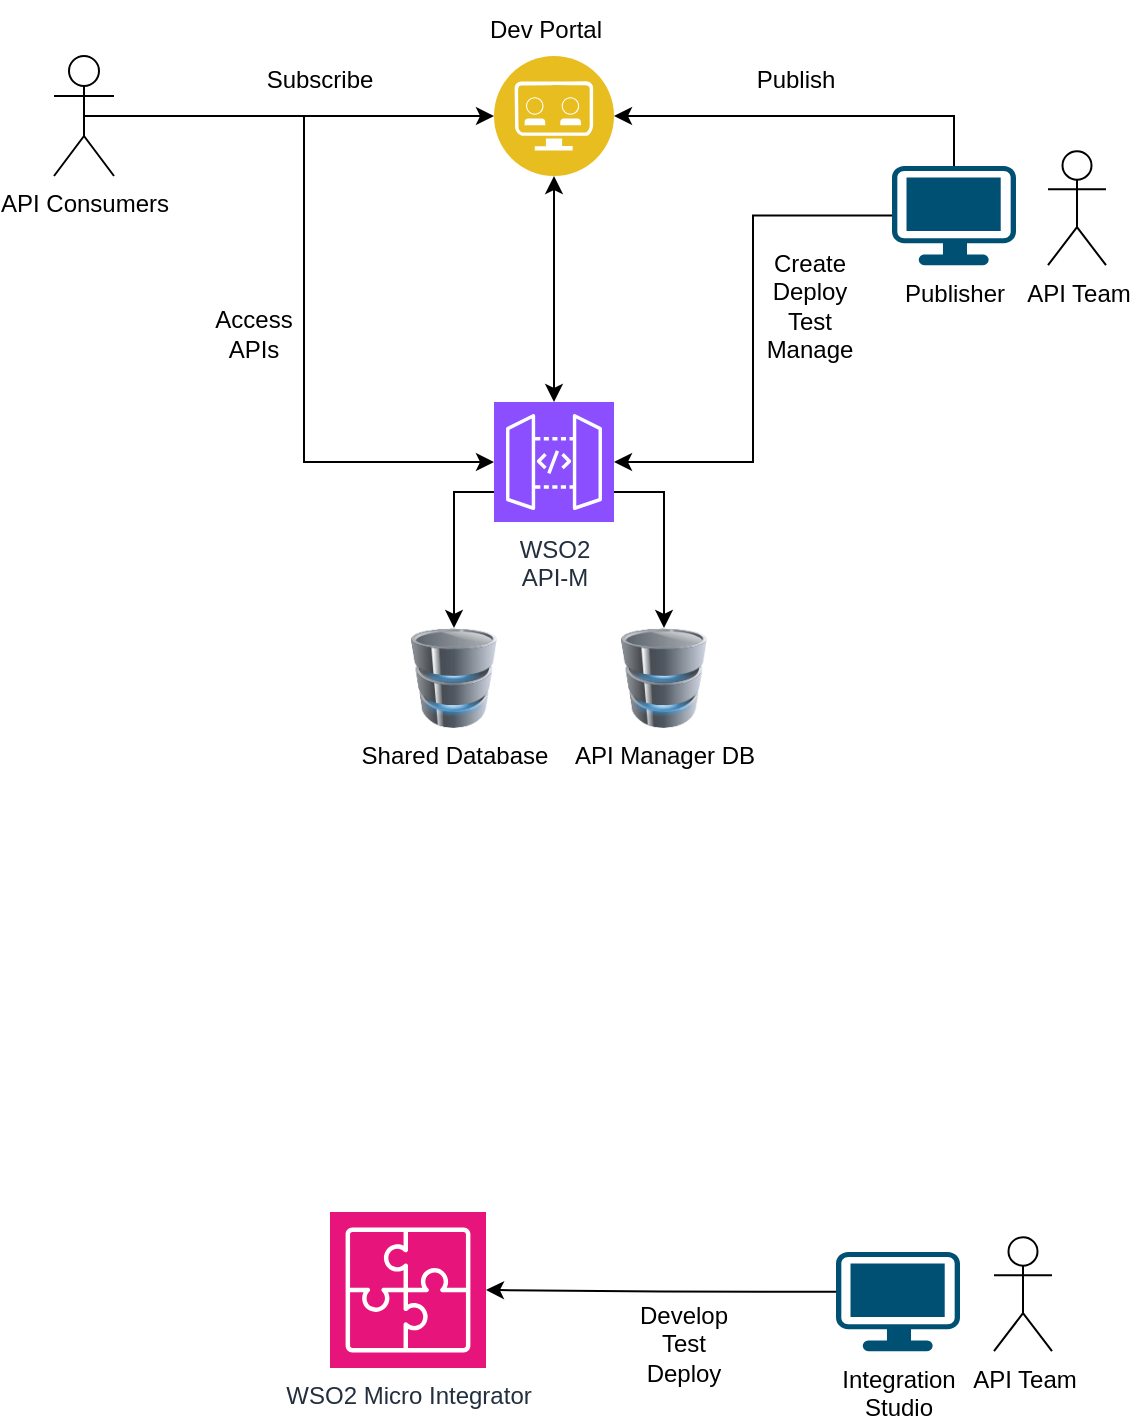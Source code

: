 <mxfile version="22.1.16" type="github">
  <diagram name="Page-1" id="qxffikaDEZeMn734_tKv">
    <mxGraphModel dx="954" dy="606" grid="0" gridSize="10" guides="1" tooltips="1" connect="1" arrows="1" fold="1" page="1" pageScale="1" pageWidth="850" pageHeight="1100" math="0" shadow="0">
      <root>
        <mxCell id="0" />
        <mxCell id="1" parent="0" />
        <mxCell id="oyZoGBa4WGomVmZSgcjT-1" value="Shared Database" style="image;html=1;image=img/lib/clip_art/computers/Database_128x128.png" vertex="1" parent="1">
          <mxGeometry x="365" y="395" width="50" height="50" as="geometry" />
        </mxCell>
        <mxCell id="oyZoGBa4WGomVmZSgcjT-2" value="API Manager DB" style="image;html=1;image=img/lib/clip_art/computers/Database_128x128.png" vertex="1" parent="1">
          <mxGeometry x="470" y="395" width="50" height="50" as="geometry" />
        </mxCell>
        <mxCell id="oyZoGBa4WGomVmZSgcjT-23" style="edgeStyle=orthogonalEdgeStyle;rounded=0;orthogonalLoop=1;jettySize=auto;html=1;exitX=0;exitY=0.75;exitDx=0;exitDy=0;exitPerimeter=0;entryX=0.5;entryY=0;entryDx=0;entryDy=0;" edge="1" parent="1" source="oyZoGBa4WGomVmZSgcjT-4" target="oyZoGBa4WGomVmZSgcjT-1">
          <mxGeometry relative="1" as="geometry" />
        </mxCell>
        <mxCell id="oyZoGBa4WGomVmZSgcjT-24" style="edgeStyle=orthogonalEdgeStyle;rounded=0;orthogonalLoop=1;jettySize=auto;html=1;exitX=1;exitY=0.75;exitDx=0;exitDy=0;exitPerimeter=0;entryX=0.5;entryY=0;entryDx=0;entryDy=0;" edge="1" parent="1" source="oyZoGBa4WGomVmZSgcjT-4" target="oyZoGBa4WGomVmZSgcjT-2">
          <mxGeometry relative="1" as="geometry" />
        </mxCell>
        <mxCell id="oyZoGBa4WGomVmZSgcjT-4" value="WSO2 &lt;br&gt;API-M" style="sketch=0;points=[[0,0,0],[0.25,0,0],[0.5,0,0],[0.75,0,0],[1,0,0],[0,1,0],[0.25,1,0],[0.5,1,0],[0.75,1,0],[1,1,0],[0,0.25,0],[0,0.5,0],[0,0.75,0],[1,0.25,0],[1,0.5,0],[1,0.75,0]];outlineConnect=0;fontColor=#232F3E;fillColor=#8C4FFF;strokeColor=#ffffff;dashed=0;verticalLabelPosition=bottom;verticalAlign=top;align=center;html=1;fontSize=12;fontStyle=0;aspect=fixed;shape=mxgraph.aws4.resourceIcon;resIcon=mxgraph.aws4.api_gateway;" vertex="1" parent="1">
          <mxGeometry x="410" y="282" width="60" height="60" as="geometry" />
        </mxCell>
        <mxCell id="oyZoGBa4WGomVmZSgcjT-8" style="edgeStyle=orthogonalEdgeStyle;rounded=0;orthogonalLoop=1;jettySize=auto;html=1;entryX=1;entryY=0.5;entryDx=0;entryDy=0;entryPerimeter=0;" edge="1" parent="1" source="oyZoGBa4WGomVmZSgcjT-7" target="oyZoGBa4WGomVmZSgcjT-4">
          <mxGeometry relative="1" as="geometry">
            <mxPoint x="530" y="320" as="targetPoint" />
          </mxGeometry>
        </mxCell>
        <mxCell id="oyZoGBa4WGomVmZSgcjT-13" style="edgeStyle=orthogonalEdgeStyle;rounded=0;orthogonalLoop=1;jettySize=auto;html=1;entryX=0;entryY=0.5;entryDx=0;entryDy=0;" edge="1" parent="1" source="oyZoGBa4WGomVmZSgcjT-9" target="oyZoGBa4WGomVmZSgcjT-12">
          <mxGeometry relative="1" as="geometry">
            <mxPoint x="101" y="195" as="sourcePoint" />
          </mxGeometry>
        </mxCell>
        <mxCell id="oyZoGBa4WGomVmZSgcjT-22" style="edgeStyle=orthogonalEdgeStyle;rounded=0;orthogonalLoop=1;jettySize=auto;html=1;exitX=0.5;exitY=0;exitDx=0;exitDy=0;exitPerimeter=0;entryX=1;entryY=0.5;entryDx=0;entryDy=0;" edge="1" parent="1" source="oyZoGBa4WGomVmZSgcjT-7" target="oyZoGBa4WGomVmZSgcjT-12">
          <mxGeometry relative="1" as="geometry" />
        </mxCell>
        <mxCell id="oyZoGBa4WGomVmZSgcjT-7" value="Publisher" style="points=[[0.03,0.03,0],[0.5,0,0],[0.97,0.03,0],[1,0.4,0],[0.97,0.745,0],[0.5,1,0],[0.03,0.745,0],[0,0.4,0]];verticalLabelPosition=bottom;sketch=0;html=1;verticalAlign=top;aspect=fixed;align=center;pointerEvents=1;shape=mxgraph.cisco19.workstation;fillColor=#005073;strokeColor=none;" vertex="1" parent="1">
          <mxGeometry x="609" y="164" width="62" height="49.6" as="geometry" />
        </mxCell>
        <mxCell id="oyZoGBa4WGomVmZSgcjT-11" value="Create&lt;br&gt;Deploy&lt;br&gt;Test&lt;br&gt;Manage" style="text;html=1;strokeColor=none;fillColor=none;align=center;verticalAlign=middle;whiteSpace=wrap;rounded=0;" vertex="1" parent="1">
          <mxGeometry x="543" y="194" width="50" height="80" as="geometry" />
        </mxCell>
        <mxCell id="oyZoGBa4WGomVmZSgcjT-12" value="" style="image;aspect=fixed;perimeter=ellipsePerimeter;html=1;align=center;shadow=0;dashed=0;fontColor=#4277BB;labelBackgroundColor=default;fontSize=12;spacingTop=3;image=img/lib/ibm/applications/api_developer_portal.svg;" vertex="1" parent="1">
          <mxGeometry x="410" y="109" width="60" height="60" as="geometry" />
        </mxCell>
        <mxCell id="oyZoGBa4WGomVmZSgcjT-14" value="Publish" style="text;html=1;strokeColor=none;fillColor=none;align=center;verticalAlign=middle;whiteSpace=wrap;rounded=0;" vertex="1" parent="1">
          <mxGeometry x="531" y="106" width="60" height="30" as="geometry" />
        </mxCell>
        <mxCell id="oyZoGBa4WGomVmZSgcjT-15" value="API Team" style="shape=umlActor;verticalLabelPosition=bottom;verticalAlign=top;html=1;outlineConnect=0;" vertex="1" parent="1">
          <mxGeometry x="687" y="156.6" width="29" height="57" as="geometry" />
        </mxCell>
        <mxCell id="oyZoGBa4WGomVmZSgcjT-17" value="Subscribe" style="text;html=1;strokeColor=none;fillColor=none;align=center;verticalAlign=middle;whiteSpace=wrap;rounded=0;" vertex="1" parent="1">
          <mxGeometry x="293" y="106" width="60" height="30" as="geometry" />
        </mxCell>
        <mxCell id="oyZoGBa4WGomVmZSgcjT-19" value="" style="endArrow=classic;startArrow=classic;html=1;rounded=0;exitX=0.5;exitY=0;exitDx=0;exitDy=0;exitPerimeter=0;entryX=0.5;entryY=1;entryDx=0;entryDy=0;" edge="1" parent="1" source="oyZoGBa4WGomVmZSgcjT-4" target="oyZoGBa4WGomVmZSgcjT-12">
          <mxGeometry width="50" height="50" relative="1" as="geometry">
            <mxPoint x="411" y="274" as="sourcePoint" />
            <mxPoint x="461" y="224" as="targetPoint" />
          </mxGeometry>
        </mxCell>
        <mxCell id="oyZoGBa4WGomVmZSgcjT-20" value="Dev Portal" style="text;html=1;strokeColor=none;fillColor=none;align=center;verticalAlign=middle;whiteSpace=wrap;rounded=0;" vertex="1" parent="1">
          <mxGeometry x="406" y="81" width="60" height="30" as="geometry" />
        </mxCell>
        <mxCell id="oyZoGBa4WGomVmZSgcjT-9" value="API Consumers" style="shape=umlActor;verticalLabelPosition=bottom;verticalAlign=top;html=1;outlineConnect=0;" vertex="1" parent="1">
          <mxGeometry x="190" y="109" width="30" height="60" as="geometry" />
        </mxCell>
        <mxCell id="oyZoGBa4WGomVmZSgcjT-27" style="edgeStyle=orthogonalEdgeStyle;rounded=0;orthogonalLoop=1;jettySize=auto;html=1;exitX=0.5;exitY=0.5;exitDx=0;exitDy=0;exitPerimeter=0;entryX=0;entryY=0.5;entryDx=0;entryDy=0;entryPerimeter=0;" edge="1" parent="1" source="oyZoGBa4WGomVmZSgcjT-9" target="oyZoGBa4WGomVmZSgcjT-4">
          <mxGeometry relative="1" as="geometry" />
        </mxCell>
        <mxCell id="oyZoGBa4WGomVmZSgcjT-28" value="Access APIs" style="text;html=1;strokeColor=none;fillColor=none;align=center;verticalAlign=middle;whiteSpace=wrap;rounded=0;" vertex="1" parent="1">
          <mxGeometry x="260" y="233" width="60" height="30" as="geometry" />
        </mxCell>
        <mxCell id="oyZoGBa4WGomVmZSgcjT-29" value="WSO2 Micro Integrator&lt;br&gt;" style="sketch=0;points=[[0,0,0],[0.25,0,0],[0.5,0,0],[0.75,0,0],[1,0,0],[0,1,0],[0.25,1,0],[0.5,1,0],[0.75,1,0],[1,1,0],[0,0.25,0],[0,0.5,0],[0,0.75,0],[1,0.25,0],[1,0.5,0],[1,0.75,0]];outlineConnect=0;fontColor=#232F3E;fillColor=#E7157B;strokeColor=#ffffff;dashed=0;verticalLabelPosition=bottom;verticalAlign=top;align=center;html=1;fontSize=12;fontStyle=0;aspect=fixed;shape=mxgraph.aws4.resourceIcon;resIcon=mxgraph.aws4.application_integration;" vertex="1" parent="1">
          <mxGeometry x="328" y="687" width="78" height="78" as="geometry" />
        </mxCell>
        <mxCell id="oyZoGBa4WGomVmZSgcjT-36" style="edgeStyle=orthogonalEdgeStyle;rounded=0;orthogonalLoop=1;jettySize=auto;html=1;exitX=0;exitY=0.4;exitDx=0;exitDy=0;exitPerimeter=0;" edge="1" parent="1" source="oyZoGBa4WGomVmZSgcjT-30" target="oyZoGBa4WGomVmZSgcjT-29">
          <mxGeometry relative="1" as="geometry" />
        </mxCell>
        <mxCell id="oyZoGBa4WGomVmZSgcjT-30" value="Integration&lt;br&gt;Studio" style="points=[[0.03,0.03,0],[0.5,0,0],[0.97,0.03,0],[1,0.4,0],[0.97,0.745,0],[0.5,1,0],[0.03,0.745,0],[0,0.4,0]];verticalLabelPosition=bottom;sketch=0;html=1;verticalAlign=top;aspect=fixed;align=center;pointerEvents=1;shape=mxgraph.cisco19.workstation;fillColor=#005073;strokeColor=none;" vertex="1" parent="1">
          <mxGeometry x="581" y="707" width="62" height="49.6" as="geometry" />
        </mxCell>
        <mxCell id="oyZoGBa4WGomVmZSgcjT-31" value="API Team" style="shape=umlActor;verticalLabelPosition=bottom;verticalAlign=top;html=1;outlineConnect=0;" vertex="1" parent="1">
          <mxGeometry x="660" y="699.6" width="29" height="57" as="geometry" />
        </mxCell>
        <mxCell id="oyZoGBa4WGomVmZSgcjT-37" value="Develop&lt;br&gt;Test&lt;br&gt;Deploy" style="text;html=1;strokeColor=none;fillColor=none;align=center;verticalAlign=middle;whiteSpace=wrap;rounded=0;" vertex="1" parent="1">
          <mxGeometry x="475" y="727" width="60" height="51" as="geometry" />
        </mxCell>
      </root>
    </mxGraphModel>
  </diagram>
</mxfile>
